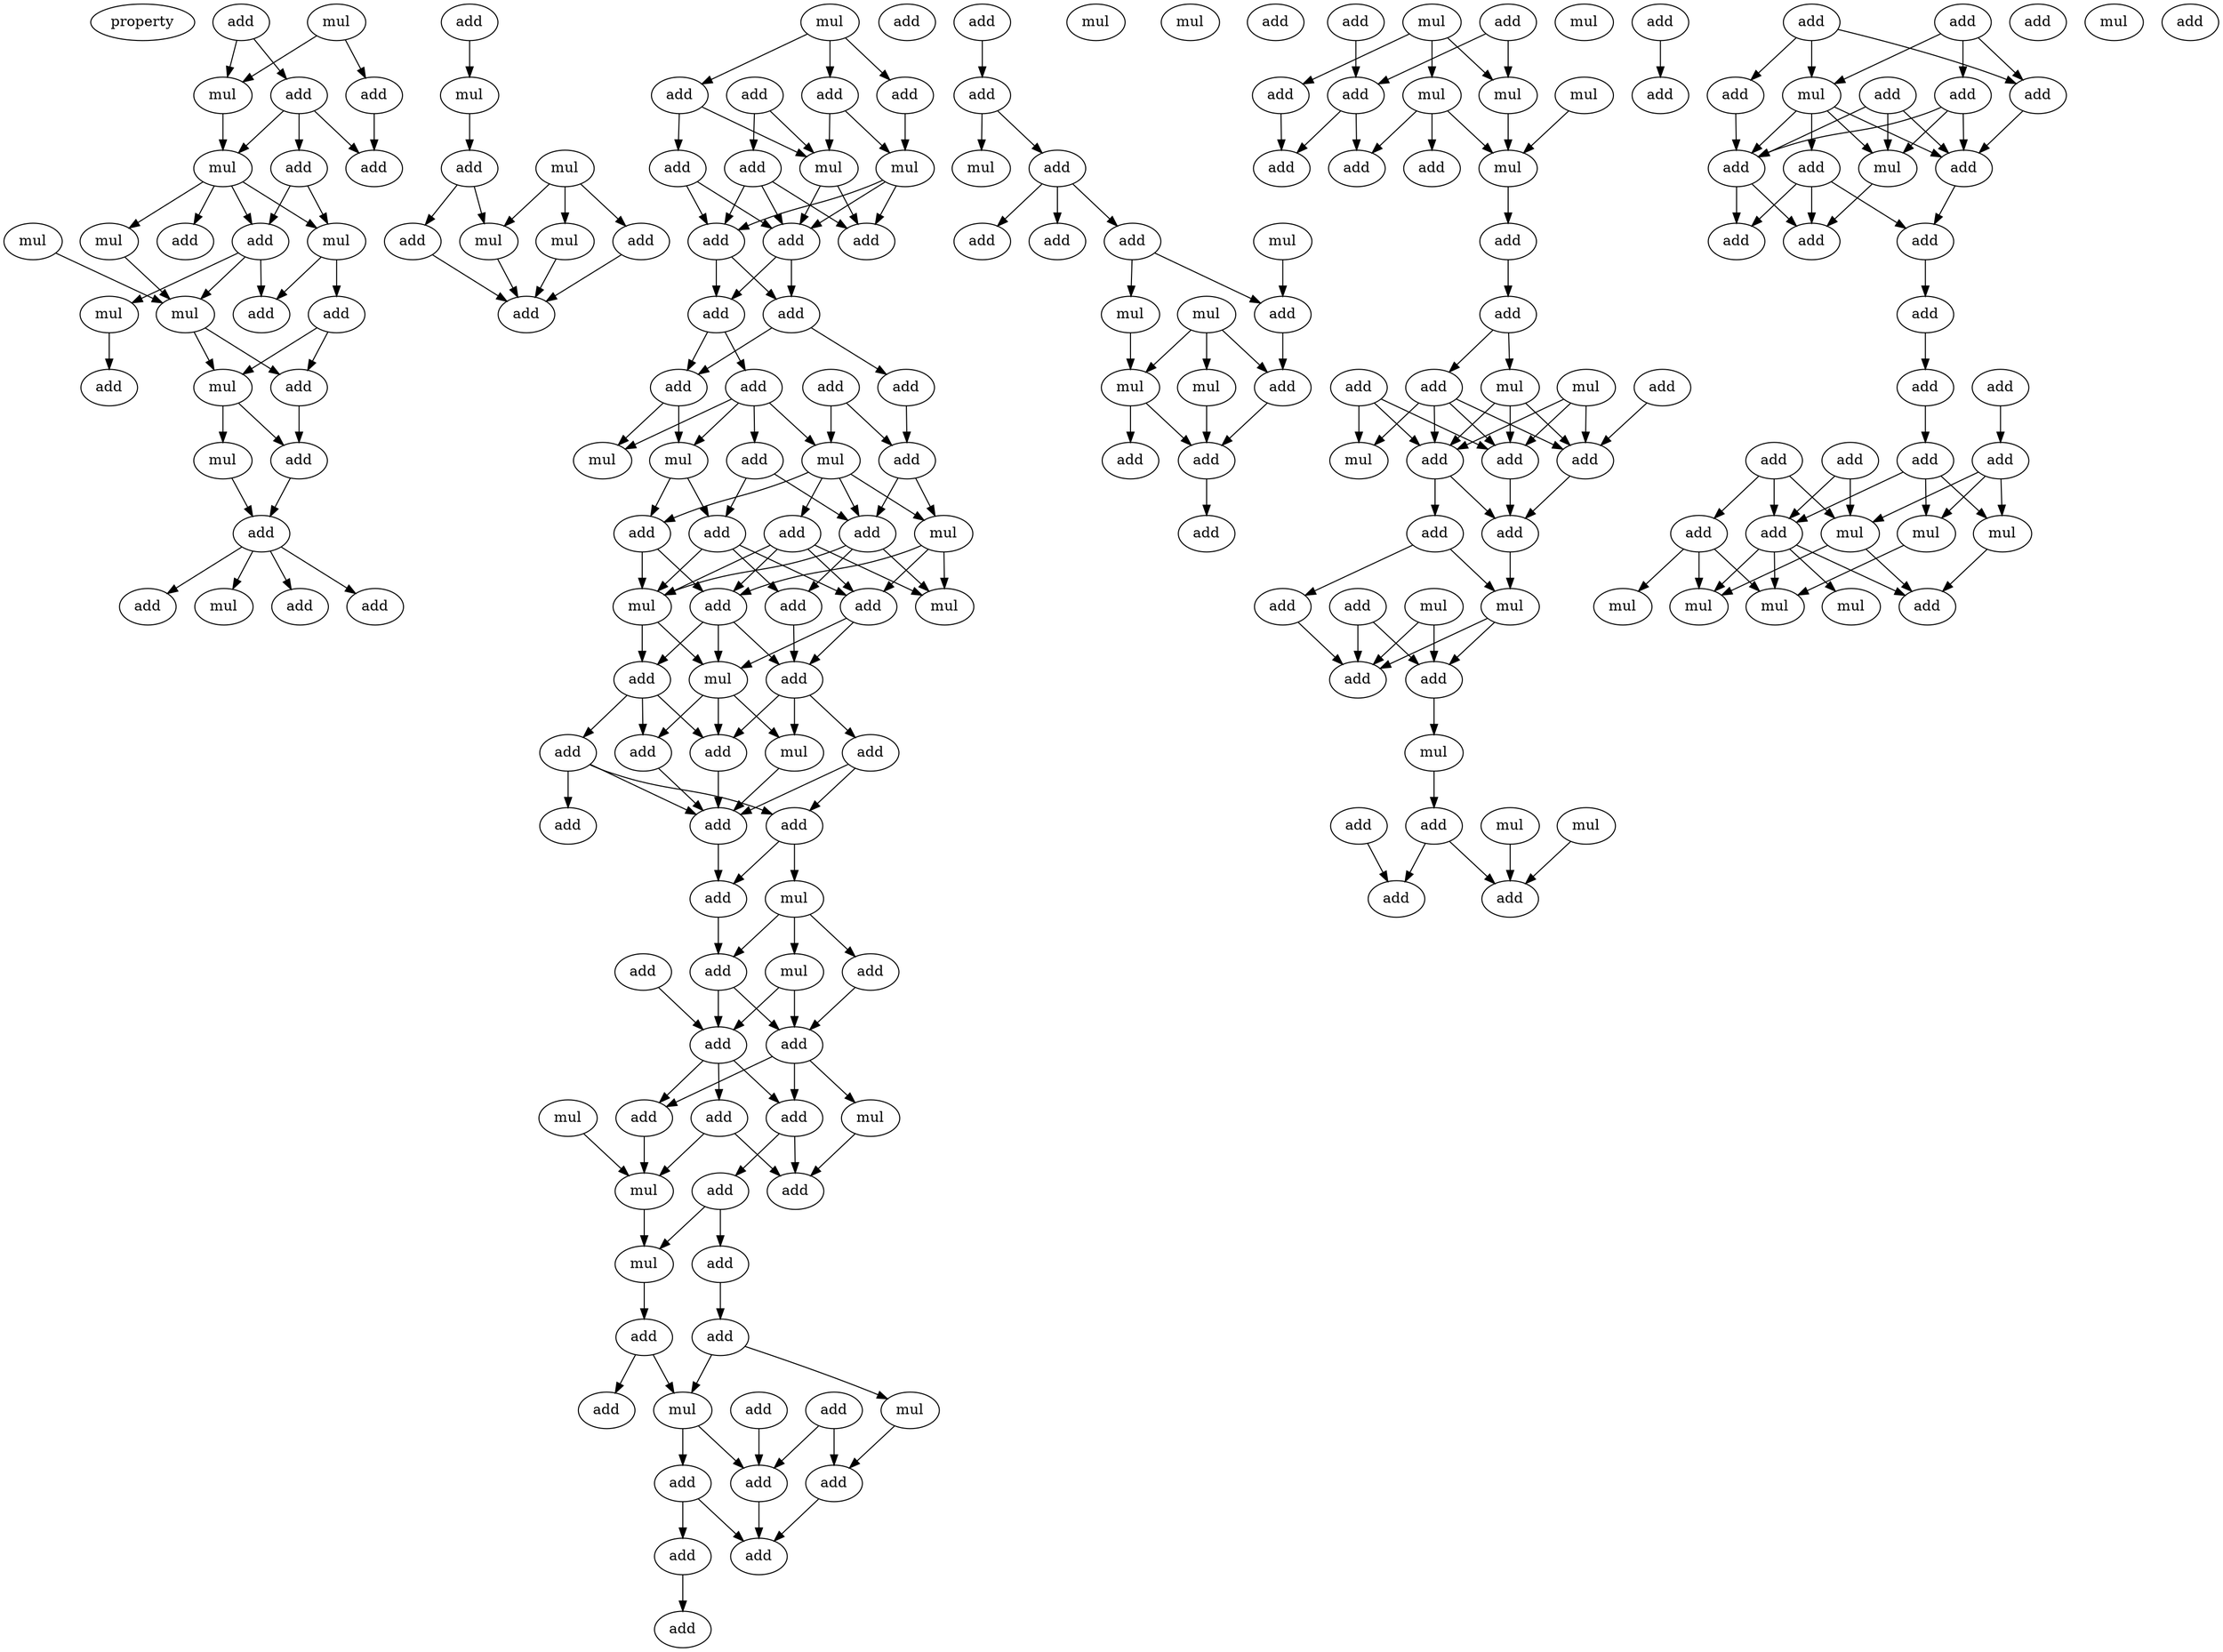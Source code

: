 digraph {
    node [fontcolor=black]
    property [mul=2,lf=1.2]
    0 [ label = add ];
    1 [ label = mul ];
    2 [ label = add ];
    3 [ label = add ];
    4 [ label = mul ];
    5 [ label = add ];
    6 [ label = mul ];
    7 [ label = add ];
    8 [ label = mul ];
    9 [ label = mul ];
    10 [ label = add ];
    11 [ label = mul ];
    12 [ label = add ];
    13 [ label = add ];
    14 [ label = mul ];
    15 [ label = add ];
    16 [ label = mul ];
    17 [ label = mul ];
    18 [ label = add ];
    19 [ label = add ];
    20 [ label = mul ];
    21 [ label = add ];
    22 [ label = add ];
    23 [ label = add ];
    24 [ label = mul ];
    25 [ label = add ];
    26 [ label = add ];
    27 [ label = add ];
    28 [ label = mul ];
    29 [ label = add ];
    30 [ label = mul ];
    31 [ label = mul ];
    32 [ label = add ];
    33 [ label = mul ];
    34 [ label = add ];
    35 [ label = add ];
    36 [ label = mul ];
    37 [ label = add ];
    38 [ label = add ];
    39 [ label = add ];
    40 [ label = add ];
    41 [ label = mul ];
    42 [ label = add ];
    43 [ label = mul ];
    44 [ label = add ];
    45 [ label = add ];
    46 [ label = add ];
    47 [ label = add ];
    48 [ label = add ];
    49 [ label = add ];
    50 [ label = add ];
    51 [ label = add ];
    52 [ label = add ];
    53 [ label = add ];
    54 [ label = add ];
    55 [ label = mul ];
    56 [ label = add ];
    57 [ label = mul ];
    58 [ label = mul ];
    59 [ label = add ];
    60 [ label = add ];
    61 [ label = add ];
    62 [ label = add ];
    63 [ label = add ];
    64 [ label = mul ];
    65 [ label = add ];
    66 [ label = add ];
    67 [ label = mul ];
    68 [ label = add ];
    69 [ label = mul ];
    70 [ label = add ];
    71 [ label = add ];
    72 [ label = mul ];
    73 [ label = add ];
    74 [ label = add ];
    75 [ label = mul ];
    76 [ label = add ];
    77 [ label = add ];
    78 [ label = add ];
    79 [ label = add ];
    80 [ label = add ];
    81 [ label = mul ];
    82 [ label = add ];
    83 [ label = add ];
    84 [ label = mul ];
    85 [ label = add ];
    86 [ label = add ];
    87 [ label = add ];
    88 [ label = add ];
    89 [ label = mul ];
    90 [ label = add ];
    91 [ label = mul ];
    92 [ label = add ];
    93 [ label = add ];
    94 [ label = add ];
    95 [ label = mul ];
    96 [ label = add ];
    97 [ label = mul ];
    98 [ label = add ];
    99 [ label = add ];
    100 [ label = add ];
    101 [ label = add ];
    102 [ label = add ];
    103 [ label = mul ];
    104 [ label = add ];
    105 [ label = mul ];
    106 [ label = add ];
    107 [ label = add ];
    108 [ label = add ];
    109 [ label = add ];
    110 [ label = add ];
    111 [ label = add ];
    112 [ label = add ];
    113 [ label = add ];
    114 [ label = mul ];
    115 [ label = mul ];
    116 [ label = mul ];
    117 [ label = add ];
    118 [ label = mul ];
    119 [ label = add ];
    120 [ label = add ];
    121 [ label = add ];
    122 [ label = add ];
    123 [ label = add ];
    124 [ label = mul ];
    125 [ label = mul ];
    126 [ label = add ];
    127 [ label = mul ];
    128 [ label = mul ];
    129 [ label = add ];
    130 [ label = add ];
    131 [ label = add ];
    132 [ label = mul ];
    133 [ label = add ];
    134 [ label = add ];
    135 [ label = add ];
    136 [ label = mul ];
    137 [ label = mul ];
    138 [ label = mul ];
    139 [ label = add ];
    140 [ label = add ];
    141 [ label = mul ];
    142 [ label = add ];
    143 [ label = add ];
    144 [ label = add ];
    145 [ label = add ];
    146 [ label = mul ];
    147 [ label = add ];
    148 [ label = add ];
    149 [ label = mul ];
    150 [ label = add ];
    151 [ label = add ];
    152 [ label = add ];
    153 [ label = add ];
    154 [ label = mul ];
    155 [ label = add ];
    156 [ label = add ];
    157 [ label = add ];
    158 [ label = mul ];
    159 [ label = mul ];
    160 [ label = mul ];
    161 [ label = add ];
    162 [ label = add ];
    163 [ label = add ];
    164 [ label = mul ];
    165 [ label = mul ];
    166 [ label = add ];
    167 [ label = mul ];
    168 [ label = add ];
    169 [ label = add ];
    170 [ label = add ];
    171 [ label = add ];
    172 [ label = add ];
    173 [ label = add ];
    174 [ label = add ];
    175 [ label = add ];
    176 [ label = add ];
    177 [ label = add ];
    178 [ label = mul ];
    179 [ label = add ];
    180 [ label = add ];
    181 [ label = mul ];
    182 [ label = add ];
    183 [ label = add ];
    184 [ label = add ];
    185 [ label = add ];
    186 [ label = add ];
    187 [ label = add ];
    188 [ label = add ];
    189 [ label = add ];
    190 [ label = add ];
    191 [ label = add ];
    192 [ label = add ];
    193 [ label = add ];
    194 [ label = add ];
    195 [ label = mul ];
    196 [ label = mul ];
    197 [ label = add ];
    198 [ label = mul ];
    199 [ label = mul ];
    200 [ label = mul ];
    201 [ label = mul ];
    202 [ label = mul ];
    203 [ label = add ];
    204 [ label = add ];
    205 [ label = mul ];
    206 [ label = add ];
    0 -> 3 [ name = 0 ];
    0 -> 4 [ name = 1 ];
    1 -> 2 [ name = 2 ];
    1 -> 4 [ name = 3 ];
    2 -> 7 [ name = 4 ];
    3 -> 5 [ name = 5 ];
    3 -> 6 [ name = 6 ];
    3 -> 7 [ name = 7 ];
    4 -> 6 [ name = 8 ];
    5 -> 11 [ name = 9 ];
    5 -> 12 [ name = 10 ];
    6 -> 9 [ name = 11 ];
    6 -> 10 [ name = 12 ];
    6 -> 11 [ name = 13 ];
    6 -> 12 [ name = 14 ];
    8 -> 16 [ name = 15 ];
    9 -> 16 [ name = 16 ];
    11 -> 13 [ name = 17 ];
    11 -> 15 [ name = 18 ];
    12 -> 14 [ name = 19 ];
    12 -> 15 [ name = 20 ];
    12 -> 16 [ name = 21 ];
    13 -> 17 [ name = 22 ];
    13 -> 19 [ name = 23 ];
    14 -> 18 [ name = 24 ];
    16 -> 17 [ name = 25 ];
    16 -> 19 [ name = 26 ];
    17 -> 20 [ name = 27 ];
    17 -> 21 [ name = 28 ];
    19 -> 21 [ name = 29 ];
    20 -> 22 [ name = 30 ];
    21 -> 22 [ name = 31 ];
    22 -> 23 [ name = 32 ];
    22 -> 24 [ name = 33 ];
    22 -> 26 [ name = 34 ];
    22 -> 27 [ name = 35 ];
    25 -> 28 [ name = 36 ];
    28 -> 29 [ name = 37 ];
    29 -> 32 [ name = 38 ];
    29 -> 33 [ name = 39 ];
    30 -> 31 [ name = 40 ];
    30 -> 33 [ name = 41 ];
    30 -> 34 [ name = 42 ];
    31 -> 35 [ name = 43 ];
    32 -> 35 [ name = 44 ];
    33 -> 35 [ name = 45 ];
    34 -> 35 [ name = 46 ];
    36 -> 37 [ name = 47 ];
    36 -> 38 [ name = 48 ];
    36 -> 40 [ name = 49 ];
    37 -> 41 [ name = 50 ];
    38 -> 41 [ name = 51 ];
    38 -> 43 [ name = 52 ];
    39 -> 43 [ name = 53 ];
    39 -> 44 [ name = 54 ];
    40 -> 42 [ name = 55 ];
    40 -> 43 [ name = 56 ];
    41 -> 45 [ name = 57 ];
    41 -> 46 [ name = 58 ];
    41 -> 47 [ name = 59 ];
    42 -> 45 [ name = 60 ];
    42 -> 47 [ name = 61 ];
    43 -> 46 [ name = 62 ];
    43 -> 47 [ name = 63 ];
    44 -> 45 [ name = 64 ];
    44 -> 46 [ name = 65 ];
    44 -> 47 [ name = 66 ];
    45 -> 48 [ name = 67 ];
    45 -> 49 [ name = 68 ];
    47 -> 48 [ name = 69 ];
    47 -> 49 [ name = 70 ];
    48 -> 51 [ name = 71 ];
    48 -> 52 [ name = 72 ];
    49 -> 51 [ name = 73 ];
    49 -> 53 [ name = 74 ];
    51 -> 55 [ name = 75 ];
    51 -> 58 [ name = 76 ];
    52 -> 56 [ name = 77 ];
    53 -> 55 [ name = 78 ];
    53 -> 57 [ name = 79 ];
    53 -> 58 [ name = 80 ];
    53 -> 59 [ name = 81 ];
    54 -> 56 [ name = 82 ];
    54 -> 57 [ name = 83 ];
    56 -> 60 [ name = 84 ];
    56 -> 64 [ name = 85 ];
    57 -> 60 [ name = 86 ];
    57 -> 61 [ name = 87 ];
    57 -> 62 [ name = 88 ];
    57 -> 64 [ name = 89 ];
    58 -> 61 [ name = 90 ];
    58 -> 63 [ name = 91 ];
    59 -> 60 [ name = 92 ];
    59 -> 63 [ name = 93 ];
    60 -> 66 [ name = 94 ];
    60 -> 67 [ name = 95 ];
    60 -> 69 [ name = 96 ];
    61 -> 68 [ name = 97 ];
    61 -> 69 [ name = 98 ];
    62 -> 65 [ name = 99 ];
    62 -> 67 [ name = 100 ];
    62 -> 68 [ name = 101 ];
    62 -> 69 [ name = 102 ];
    63 -> 65 [ name = 103 ];
    63 -> 66 [ name = 104 ];
    63 -> 69 [ name = 105 ];
    64 -> 65 [ name = 106 ];
    64 -> 67 [ name = 107 ];
    64 -> 68 [ name = 108 ];
    65 -> 71 [ name = 109 ];
    65 -> 72 [ name = 110 ];
    66 -> 71 [ name = 111 ];
    68 -> 70 [ name = 112 ];
    68 -> 71 [ name = 113 ];
    68 -> 72 [ name = 114 ];
    69 -> 70 [ name = 115 ];
    69 -> 72 [ name = 116 ];
    70 -> 74 [ name = 117 ];
    70 -> 76 [ name = 118 ];
    70 -> 77 [ name = 119 ];
    71 -> 73 [ name = 120 ];
    71 -> 75 [ name = 121 ];
    71 -> 77 [ name = 122 ];
    72 -> 74 [ name = 123 ];
    72 -> 75 [ name = 124 ];
    72 -> 77 [ name = 125 ];
    73 -> 78 [ name = 126 ];
    73 -> 79 [ name = 127 ];
    74 -> 79 [ name = 128 ];
    75 -> 79 [ name = 129 ];
    76 -> 78 [ name = 130 ];
    76 -> 79 [ name = 131 ];
    76 -> 80 [ name = 132 ];
    77 -> 79 [ name = 133 ];
    78 -> 81 [ name = 134 ];
    78 -> 82 [ name = 135 ];
    79 -> 82 [ name = 136 ];
    81 -> 84 [ name = 137 ];
    81 -> 85 [ name = 138 ];
    81 -> 86 [ name = 139 ];
    82 -> 86 [ name = 140 ];
    83 -> 87 [ name = 141 ];
    84 -> 87 [ name = 142 ];
    84 -> 88 [ name = 143 ];
    85 -> 88 [ name = 144 ];
    86 -> 87 [ name = 145 ];
    86 -> 88 [ name = 146 ];
    87 -> 90 [ name = 147 ];
    87 -> 92 [ name = 148 ];
    87 -> 93 [ name = 149 ];
    88 -> 90 [ name = 150 ];
    88 -> 91 [ name = 151 ];
    88 -> 93 [ name = 152 ];
    89 -> 95 [ name = 153 ];
    90 -> 94 [ name = 154 ];
    90 -> 96 [ name = 155 ];
    91 -> 96 [ name = 156 ];
    92 -> 95 [ name = 157 ];
    92 -> 96 [ name = 158 ];
    93 -> 95 [ name = 159 ];
    94 -> 97 [ name = 160 ];
    94 -> 98 [ name = 161 ];
    95 -> 97 [ name = 162 ];
    97 -> 99 [ name = 163 ];
    98 -> 100 [ name = 164 ];
    99 -> 101 [ name = 165 ];
    99 -> 105 [ name = 166 ];
    100 -> 103 [ name = 167 ];
    100 -> 105 [ name = 168 ];
    102 -> 107 [ name = 169 ];
    102 -> 108 [ name = 170 ];
    103 -> 108 [ name = 171 ];
    104 -> 107 [ name = 172 ];
    105 -> 106 [ name = 173 ];
    105 -> 107 [ name = 174 ];
    106 -> 109 [ name = 175 ];
    106 -> 110 [ name = 176 ];
    107 -> 110 [ name = 177 ];
    108 -> 110 [ name = 178 ];
    109 -> 111 [ name = 179 ];
    112 -> 113 [ name = 180 ];
    113 -> 116 [ name = 181 ];
    113 -> 117 [ name = 182 ];
    117 -> 119 [ name = 183 ];
    117 -> 121 [ name = 184 ];
    117 -> 122 [ name = 185 ];
    118 -> 123 [ name = 186 ];
    119 -> 123 [ name = 187 ];
    119 -> 125 [ name = 188 ];
    123 -> 126 [ name = 189 ];
    124 -> 126 [ name = 190 ];
    124 -> 127 [ name = 191 ];
    124 -> 128 [ name = 192 ];
    125 -> 128 [ name = 193 ];
    126 -> 129 [ name = 194 ];
    127 -> 129 [ name = 195 ];
    128 -> 129 [ name = 196 ];
    128 -> 130 [ name = 197 ];
    129 -> 131 [ name = 198 ];
    132 -> 136 [ name = 199 ];
    132 -> 138 [ name = 200 ];
    132 -> 139 [ name = 201 ];
    133 -> 135 [ name = 202 ];
    133 -> 138 [ name = 203 ];
    134 -> 135 [ name = 204 ];
    135 -> 140 [ name = 205 ];
    135 -> 143 [ name = 206 ];
    136 -> 140 [ name = 207 ];
    136 -> 141 [ name = 208 ];
    136 -> 142 [ name = 209 ];
    137 -> 141 [ name = 210 ];
    138 -> 141 [ name = 211 ];
    139 -> 143 [ name = 212 ];
    141 -> 144 [ name = 213 ];
    144 -> 145 [ name = 214 ];
    145 -> 146 [ name = 215 ];
    145 -> 150 [ name = 216 ];
    146 -> 151 [ name = 217 ];
    146 -> 152 [ name = 218 ];
    146 -> 153 [ name = 219 ];
    147 -> 153 [ name = 220 ];
    148 -> 151 [ name = 221 ];
    148 -> 152 [ name = 222 ];
    148 -> 154 [ name = 223 ];
    149 -> 151 [ name = 224 ];
    149 -> 152 [ name = 225 ];
    149 -> 153 [ name = 226 ];
    150 -> 151 [ name = 227 ];
    150 -> 152 [ name = 228 ];
    150 -> 153 [ name = 229 ];
    150 -> 154 [ name = 230 ];
    151 -> 155 [ name = 231 ];
    151 -> 156 [ name = 232 ];
    152 -> 156 [ name = 233 ];
    153 -> 156 [ name = 234 ];
    155 -> 157 [ name = 235 ];
    155 -> 160 [ name = 236 ];
    156 -> 160 [ name = 237 ];
    157 -> 163 [ name = 238 ];
    159 -> 162 [ name = 239 ];
    159 -> 163 [ name = 240 ];
    160 -> 162 [ name = 241 ];
    160 -> 163 [ name = 242 ];
    161 -> 162 [ name = 243 ];
    161 -> 163 [ name = 244 ];
    162 -> 164 [ name = 245 ];
    164 -> 168 [ name = 246 ];
    165 -> 170 [ name = 247 ];
    166 -> 169 [ name = 248 ];
    167 -> 170 [ name = 249 ];
    168 -> 169 [ name = 250 ];
    168 -> 170 [ name = 251 ];
    171 -> 172 [ name = 252 ];
    173 -> 176 [ name = 253 ];
    173 -> 177 [ name = 254 ];
    173 -> 178 [ name = 255 ];
    174 -> 175 [ name = 256 ];
    174 -> 177 [ name = 257 ];
    174 -> 178 [ name = 258 ];
    175 -> 180 [ name = 259 ];
    175 -> 181 [ name = 260 ];
    175 -> 183 [ name = 261 ];
    176 -> 183 [ name = 262 ];
    177 -> 180 [ name = 263 ];
    178 -> 180 [ name = 264 ];
    178 -> 181 [ name = 265 ];
    178 -> 182 [ name = 266 ];
    178 -> 183 [ name = 267 ];
    179 -> 180 [ name = 268 ];
    179 -> 181 [ name = 269 ];
    179 -> 183 [ name = 270 ];
    180 -> 185 [ name = 271 ];
    181 -> 186 [ name = 272 ];
    182 -> 184 [ name = 273 ];
    182 -> 185 [ name = 274 ];
    182 -> 186 [ name = 275 ];
    183 -> 184 [ name = 276 ];
    183 -> 186 [ name = 277 ];
    185 -> 187 [ name = 278 ];
    187 -> 189 [ name = 279 ];
    188 -> 190 [ name = 280 ];
    189 -> 193 [ name = 281 ];
    190 -> 195 [ name = 282 ];
    190 -> 196 [ name = 283 ];
    190 -> 198 [ name = 284 ];
    191 -> 194 [ name = 285 ];
    191 -> 197 [ name = 286 ];
    191 -> 198 [ name = 287 ];
    192 -> 194 [ name = 288 ];
    192 -> 198 [ name = 289 ];
    193 -> 194 [ name = 290 ];
    193 -> 195 [ name = 291 ];
    193 -> 196 [ name = 292 ];
    194 -> 199 [ name = 293 ];
    194 -> 201 [ name = 294 ];
    194 -> 202 [ name = 295 ];
    194 -> 203 [ name = 296 ];
    195 -> 203 [ name = 297 ];
    196 -> 201 [ name = 298 ];
    197 -> 200 [ name = 299 ];
    197 -> 201 [ name = 300 ];
    197 -> 202 [ name = 301 ];
    198 -> 202 [ name = 302 ];
    198 -> 203 [ name = 303 ];
}
